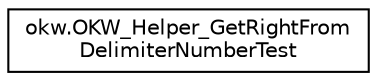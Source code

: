 digraph "Grafische Darstellung der Klassenhierarchie"
{
 // INTERACTIVE_SVG=YES
 // LATEX_PDF_SIZE
  edge [fontname="Helvetica",fontsize="10",labelfontname="Helvetica",labelfontsize="10"];
  node [fontname="Helvetica",fontsize="10",shape=record];
  rankdir="LR";
  Node0 [label="okw.OKW_Helper_GetRightFrom\lDelimiterNumberTest",height=0.2,width=0.4,color="black", fillcolor="white", style="filled",URL="$classokw_1_1_o_k_w___helper___get_right_from_delimiter_number_test.html",tooltip=" "];
}
